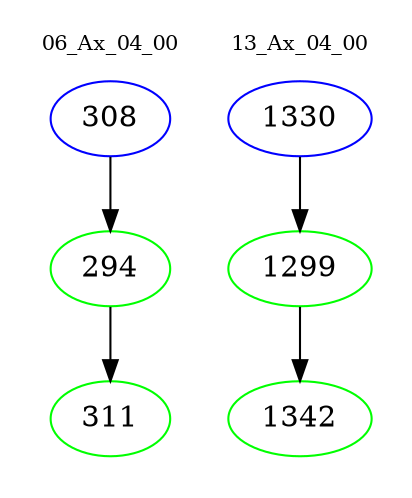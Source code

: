 digraph{
subgraph cluster_0 {
color = white
label = "06_Ax_04_00";
fontsize=10;
T0_308 [label="308", color="blue"]
T0_308 -> T0_294 [color="black"]
T0_294 [label="294", color="green"]
T0_294 -> T0_311 [color="black"]
T0_311 [label="311", color="green"]
}
subgraph cluster_1 {
color = white
label = "13_Ax_04_00";
fontsize=10;
T1_1330 [label="1330", color="blue"]
T1_1330 -> T1_1299 [color="black"]
T1_1299 [label="1299", color="green"]
T1_1299 -> T1_1342 [color="black"]
T1_1342 [label="1342", color="green"]
}
}
